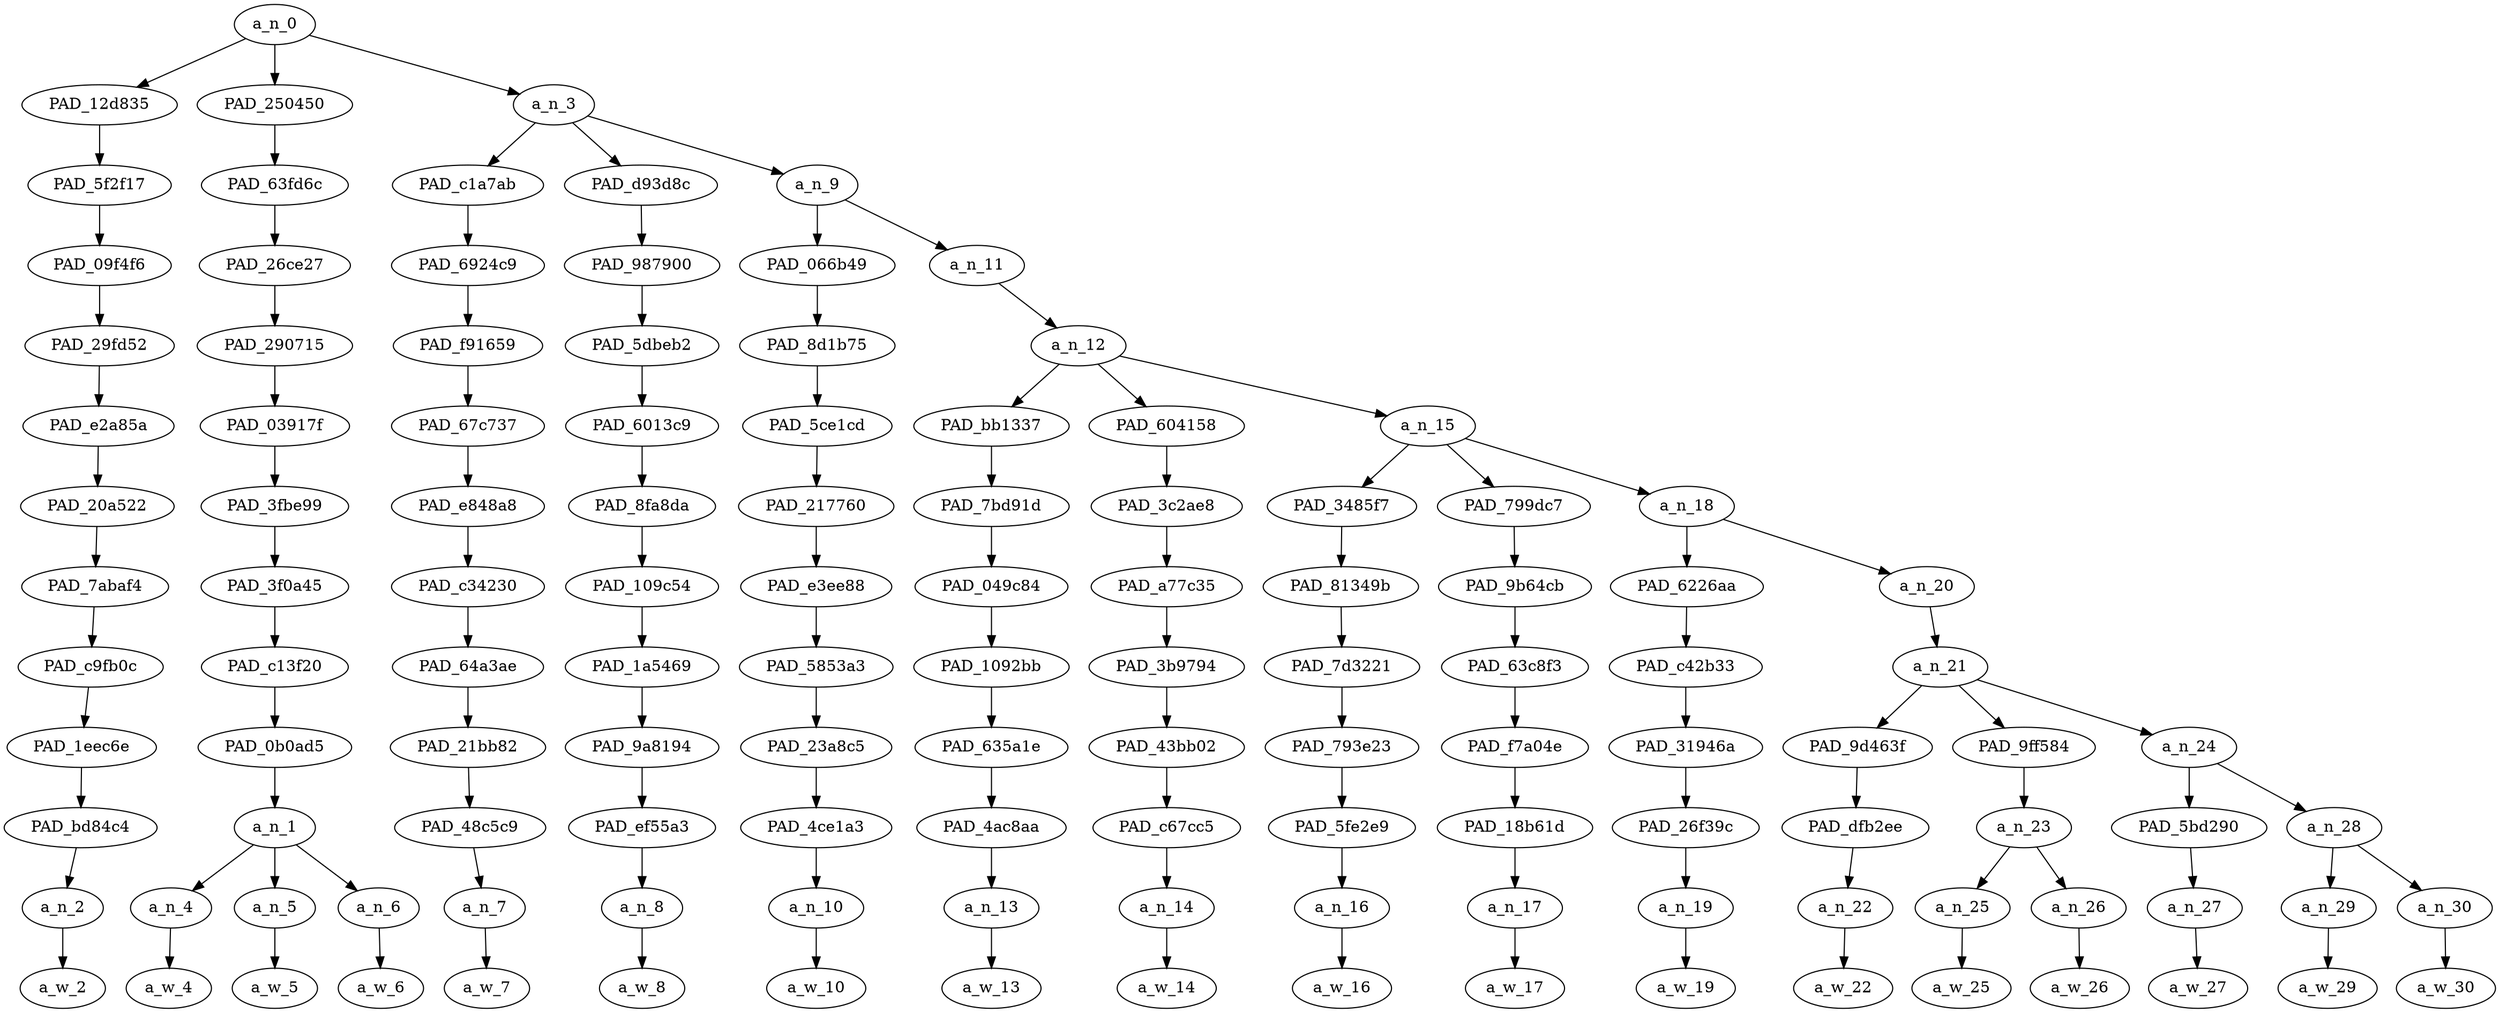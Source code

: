 strict digraph "" {
	a_n_0	[div_dir=-1,
		index=0,
		level=12,
		pos="3.138117283950617,12!",
		text_span="[0, 1, 2, 3, 4, 5, 6, 7, 8, 9, 10, 11, 12, 13, 14, 15, 16, 17]",
		value=1.00000001];
	PAD_12d835	[div_dir=1,
		index=1,
		level=11,
		pos="3.0,11!",
		text_span="[3]",
		value=0.03305530];
	a_n_0 -> PAD_12d835;
	PAD_250450	[div_dir=1,
		index=0,
		level=11,
		pos="1.0,11!",
		text_span="[0, 1, 2]",
		value=0.15910514];
	a_n_0 -> PAD_250450;
	a_n_3	[div_dir=-1,
		index=2,
		level=11,
		pos="5.414351851851852,11!",
		text_span="[4, 5, 6, 7, 8, 9, 10, 11, 12, 13, 14, 15, 16, 17]",
		value=0.80766257];
	a_n_0 -> a_n_3;
	PAD_5f2f17	[div_dir=1,
		index=1,
		level=10,
		pos="3.0,10!",
		text_span="[3]",
		value=0.03305530];
	PAD_12d835 -> PAD_5f2f17;
	PAD_09f4f6	[div_dir=1,
		index=1,
		level=9,
		pos="3.0,9!",
		text_span="[3]",
		value=0.03305530];
	PAD_5f2f17 -> PAD_09f4f6;
	PAD_29fd52	[div_dir=1,
		index=1,
		level=8,
		pos="3.0,8!",
		text_span="[3]",
		value=0.03305530];
	PAD_09f4f6 -> PAD_29fd52;
	PAD_e2a85a	[div_dir=1,
		index=1,
		level=7,
		pos="3.0,7!",
		text_span="[3]",
		value=0.03305530];
	PAD_29fd52 -> PAD_e2a85a;
	PAD_20a522	[div_dir=1,
		index=1,
		level=6,
		pos="3.0,6!",
		text_span="[3]",
		value=0.03305530];
	PAD_e2a85a -> PAD_20a522;
	PAD_7abaf4	[div_dir=1,
		index=1,
		level=5,
		pos="3.0,5!",
		text_span="[3]",
		value=0.03305530];
	PAD_20a522 -> PAD_7abaf4;
	PAD_c9fb0c	[div_dir=1,
		index=1,
		level=4,
		pos="3.0,4!",
		text_span="[3]",
		value=0.03305530];
	PAD_7abaf4 -> PAD_c9fb0c;
	PAD_1eec6e	[div_dir=1,
		index=1,
		level=3,
		pos="3.0,3!",
		text_span="[3]",
		value=0.03305530];
	PAD_c9fb0c -> PAD_1eec6e;
	PAD_bd84c4	[div_dir=1,
		index=1,
		level=2,
		pos="3.0,2!",
		text_span="[3]",
		value=0.03305530];
	PAD_1eec6e -> PAD_bd84c4;
	a_n_2	[div_dir=1,
		index=3,
		level=1,
		pos="3.0,1!",
		text_span="[3]",
		value=0.03305530];
	PAD_bd84c4 -> a_n_2;
	a_w_2	[div_dir=0,
		index=3,
		level=0,
		pos="3,0!",
		text_span="[3]",
		value=i];
	a_n_2 -> a_w_2;
	PAD_63fd6c	[div_dir=1,
		index=0,
		level=10,
		pos="1.0,10!",
		text_span="[0, 1, 2]",
		value=0.15910514];
	PAD_250450 -> PAD_63fd6c;
	PAD_26ce27	[div_dir=1,
		index=0,
		level=9,
		pos="1.0,9!",
		text_span="[0, 1, 2]",
		value=0.15910514];
	PAD_63fd6c -> PAD_26ce27;
	PAD_290715	[div_dir=1,
		index=0,
		level=8,
		pos="1.0,8!",
		text_span="[0, 1, 2]",
		value=0.15910514];
	PAD_26ce27 -> PAD_290715;
	PAD_03917f	[div_dir=1,
		index=0,
		level=7,
		pos="1.0,7!",
		text_span="[0, 1, 2]",
		value=0.15910514];
	PAD_290715 -> PAD_03917f;
	PAD_3fbe99	[div_dir=1,
		index=0,
		level=6,
		pos="1.0,6!",
		text_span="[0, 1, 2]",
		value=0.15910514];
	PAD_03917f -> PAD_3fbe99;
	PAD_3f0a45	[div_dir=1,
		index=0,
		level=5,
		pos="1.0,5!",
		text_span="[0, 1, 2]",
		value=0.15910514];
	PAD_3fbe99 -> PAD_3f0a45;
	PAD_c13f20	[div_dir=1,
		index=0,
		level=4,
		pos="1.0,4!",
		text_span="[0, 1, 2]",
		value=0.15910514];
	PAD_3f0a45 -> PAD_c13f20;
	PAD_0b0ad5	[div_dir=1,
		index=0,
		level=3,
		pos="1.0,3!",
		text_span="[0, 1, 2]",
		value=0.15910514];
	PAD_c13f20 -> PAD_0b0ad5;
	a_n_1	[div_dir=1,
		index=0,
		level=2,
		pos="1.0,2!",
		text_span="[0, 1, 2]",
		value=0.15910514];
	PAD_0b0ad5 -> a_n_1;
	a_n_4	[div_dir=1,
		index=0,
		level=1,
		pos="0.0,1!",
		text_span="[0]",
		value=0.05473677];
	a_n_1 -> a_n_4;
	a_n_5	[div_dir=1,
		index=1,
		level=1,
		pos="1.0,1!",
		text_span="[1]",
		value=0.05142531];
	a_n_1 -> a_n_5;
	a_n_6	[div_dir=-1,
		index=2,
		level=1,
		pos="2.0,1!",
		text_span="[2]",
		value=0.05285824];
	a_n_1 -> a_n_6;
	a_w_4	[div_dir=0,
		index=0,
		level=0,
		pos="0,0!",
		text_span="[0]",
		value="<user>"];
	a_n_4 -> a_w_4;
	a_w_5	[div_dir=0,
		index=1,
		level=0,
		pos="1,0!",
		text_span="[1]",
		value="<user>1"];
	a_n_5 -> a_w_5;
	a_w_6	[div_dir=0,
		index=2,
		level=0,
		pos="2,0!",
		text_span="[2]",
		value=oh];
	a_n_6 -> a_w_6;
	PAD_c1a7ab	[div_dir=-1,
		index=2,
		level=10,
		pos="4.0,10!",
		text_span="[4]",
		value=0.02167285];
	a_n_3 -> PAD_c1a7ab;
	PAD_d93d8c	[div_dir=-1,
		index=3,
		level=10,
		pos="5.0,10!",
		text_span="[5]",
		value=0.02314834];
	a_n_3 -> PAD_d93d8c;
	a_n_9	[div_dir=-1,
		index=4,
		level=10,
		pos="7.243055555555556,10!",
		text_span="[6, 7, 8, 9, 10, 11, 12, 13, 14, 15, 16, 17]",
		value=0.76261964];
	a_n_3 -> a_n_9;
	PAD_6924c9	[div_dir=-1,
		index=2,
		level=9,
		pos="4.0,9!",
		text_span="[4]",
		value=0.02167285];
	PAD_c1a7ab -> PAD_6924c9;
	PAD_f91659	[div_dir=-1,
		index=2,
		level=8,
		pos="4.0,8!",
		text_span="[4]",
		value=0.02167285];
	PAD_6924c9 -> PAD_f91659;
	PAD_67c737	[div_dir=-1,
		index=2,
		level=7,
		pos="4.0,7!",
		text_span="[4]",
		value=0.02167285];
	PAD_f91659 -> PAD_67c737;
	PAD_e848a8	[div_dir=-1,
		index=2,
		level=6,
		pos="4.0,6!",
		text_span="[4]",
		value=0.02167285];
	PAD_67c737 -> PAD_e848a8;
	PAD_c34230	[div_dir=-1,
		index=2,
		level=5,
		pos="4.0,5!",
		text_span="[4]",
		value=0.02167285];
	PAD_e848a8 -> PAD_c34230;
	PAD_64a3ae	[div_dir=-1,
		index=2,
		level=4,
		pos="4.0,4!",
		text_span="[4]",
		value=0.02167285];
	PAD_c34230 -> PAD_64a3ae;
	PAD_21bb82	[div_dir=-1,
		index=2,
		level=3,
		pos="4.0,3!",
		text_span="[4]",
		value=0.02167285];
	PAD_64a3ae -> PAD_21bb82;
	PAD_48c5c9	[div_dir=-1,
		index=2,
		level=2,
		pos="4.0,2!",
		text_span="[4]",
		value=0.02167285];
	PAD_21bb82 -> PAD_48c5c9;
	a_n_7	[div_dir=-1,
		index=4,
		level=1,
		pos="4.0,1!",
		text_span="[4]",
		value=0.02167285];
	PAD_48c5c9 -> a_n_7;
	a_w_7	[div_dir=0,
		index=4,
		level=0,
		pos="4,0!",
		text_span="[4]",
		value=do];
	a_n_7 -> a_w_7;
	PAD_987900	[div_dir=-1,
		index=3,
		level=9,
		pos="5.0,9!",
		text_span="[5]",
		value=0.02314834];
	PAD_d93d8c -> PAD_987900;
	PAD_5dbeb2	[div_dir=-1,
		index=3,
		level=8,
		pos="5.0,8!",
		text_span="[5]",
		value=0.02314834];
	PAD_987900 -> PAD_5dbeb2;
	PAD_6013c9	[div_dir=-1,
		index=3,
		level=7,
		pos="5.0,7!",
		text_span="[5]",
		value=0.02314834];
	PAD_5dbeb2 -> PAD_6013c9;
	PAD_8fa8da	[div_dir=-1,
		index=3,
		level=6,
		pos="5.0,6!",
		text_span="[5]",
		value=0.02314834];
	PAD_6013c9 -> PAD_8fa8da;
	PAD_109c54	[div_dir=-1,
		index=3,
		level=5,
		pos="5.0,5!",
		text_span="[5]",
		value=0.02314834];
	PAD_8fa8da -> PAD_109c54;
	PAD_1a5469	[div_dir=-1,
		index=3,
		level=4,
		pos="5.0,4!",
		text_span="[5]",
		value=0.02314834];
	PAD_109c54 -> PAD_1a5469;
	PAD_9a8194	[div_dir=-1,
		index=3,
		level=3,
		pos="5.0,3!",
		text_span="[5]",
		value=0.02314834];
	PAD_1a5469 -> PAD_9a8194;
	PAD_ef55a3	[div_dir=-1,
		index=3,
		level=2,
		pos="5.0,2!",
		text_span="[5]",
		value=0.02314834];
	PAD_9a8194 -> PAD_ef55a3;
	a_n_8	[div_dir=-1,
		index=5,
		level=1,
		pos="5.0,1!",
		text_span="[5]",
		value=0.02314834];
	PAD_ef55a3 -> a_n_8;
	a_w_8	[div_dir=0,
		index=5,
		level=0,
		pos="5,0!",
		text_span="[5]",
		value=not];
	a_n_8 -> a_w_8;
	PAD_066b49	[div_dir=1,
		index=4,
		level=9,
		pos="6.0,9!",
		text_span="[6]",
		value=0.02424449];
	a_n_9 -> PAD_066b49;
	a_n_11	[div_dir=-1,
		index=5,
		level=9,
		pos="8.486111111111112,9!",
		text_span="[7, 8, 9, 10, 11, 12, 13, 14, 15, 16, 17]",
		value=0.73814771];
	a_n_9 -> a_n_11;
	PAD_8d1b75	[div_dir=1,
		index=4,
		level=8,
		pos="6.0,8!",
		text_span="[6]",
		value=0.02424449];
	PAD_066b49 -> PAD_8d1b75;
	PAD_5ce1cd	[div_dir=1,
		index=4,
		level=7,
		pos="6.0,7!",
		text_span="[6]",
		value=0.02424449];
	PAD_8d1b75 -> PAD_5ce1cd;
	PAD_217760	[div_dir=1,
		index=4,
		level=6,
		pos="6.0,6!",
		text_span="[6]",
		value=0.02424449];
	PAD_5ce1cd -> PAD_217760;
	PAD_e3ee88	[div_dir=1,
		index=4,
		level=5,
		pos="6.0,5!",
		text_span="[6]",
		value=0.02424449];
	PAD_217760 -> PAD_e3ee88;
	PAD_5853a3	[div_dir=1,
		index=4,
		level=4,
		pos="6.0,4!",
		text_span="[6]",
		value=0.02424449];
	PAD_e3ee88 -> PAD_5853a3;
	PAD_23a8c5	[div_dir=1,
		index=4,
		level=3,
		pos="6.0,3!",
		text_span="[6]",
		value=0.02424449];
	PAD_5853a3 -> PAD_23a8c5;
	PAD_4ce1a3	[div_dir=1,
		index=4,
		level=2,
		pos="6.0,2!",
		text_span="[6]",
		value=0.02424449];
	PAD_23a8c5 -> PAD_4ce1a3;
	a_n_10	[div_dir=1,
		index=6,
		level=1,
		pos="6.0,1!",
		text_span="[6]",
		value=0.02424449];
	PAD_4ce1a3 -> a_n_10;
	a_w_10	[div_dir=0,
		index=6,
		level=0,
		pos="6,0!",
		text_span="[6]",
		value=want];
	a_n_10 -> a_w_10;
	a_n_12	[div_dir=-1,
		index=5,
		level=8,
		pos="8.486111111111112,8!",
		text_span="[7, 8, 9, 10, 11, 12, 13, 14, 15, 16, 17]",
		value=0.73790938];
	a_n_11 -> a_n_12;
	PAD_bb1337	[div_dir=1,
		index=5,
		level=7,
		pos="7.0,7!",
		text_span="[7]",
		value=0.01874707];
	a_n_12 -> PAD_bb1337;
	PAD_604158	[div_dir=1,
		index=6,
		level=7,
		pos="8.0,7!",
		text_span="[8]",
		value=0.02371245];
	a_n_12 -> PAD_604158;
	a_n_15	[div_dir=-1,
		index=7,
		level=7,
		pos="10.458333333333334,7!",
		text_span="[9, 10, 11, 12, 13, 14, 15, 16, 17]",
		value=0.69521152];
	a_n_12 -> a_n_15;
	PAD_7bd91d	[div_dir=1,
		index=5,
		level=6,
		pos="7.0,6!",
		text_span="[7]",
		value=0.01874707];
	PAD_bb1337 -> PAD_7bd91d;
	PAD_049c84	[div_dir=1,
		index=5,
		level=5,
		pos="7.0,5!",
		text_span="[7]",
		value=0.01874707];
	PAD_7bd91d -> PAD_049c84;
	PAD_1092bb	[div_dir=1,
		index=5,
		level=4,
		pos="7.0,4!",
		text_span="[7]",
		value=0.01874707];
	PAD_049c84 -> PAD_1092bb;
	PAD_635a1e	[div_dir=1,
		index=5,
		level=3,
		pos="7.0,3!",
		text_span="[7]",
		value=0.01874707];
	PAD_1092bb -> PAD_635a1e;
	PAD_4ac8aa	[div_dir=1,
		index=5,
		level=2,
		pos="7.0,2!",
		text_span="[7]",
		value=0.01874707];
	PAD_635a1e -> PAD_4ac8aa;
	a_n_13	[div_dir=1,
		index=7,
		level=1,
		pos="7.0,1!",
		text_span="[7]",
		value=0.01874707];
	PAD_4ac8aa -> a_n_13;
	a_w_13	[div_dir=0,
		index=7,
		level=0,
		pos="7,0!",
		text_span="[7]",
		value=to];
	a_n_13 -> a_w_13;
	PAD_3c2ae8	[div_dir=1,
		index=6,
		level=6,
		pos="8.0,6!",
		text_span="[8]",
		value=0.02371245];
	PAD_604158 -> PAD_3c2ae8;
	PAD_a77c35	[div_dir=1,
		index=6,
		level=5,
		pos="8.0,5!",
		text_span="[8]",
		value=0.02371245];
	PAD_3c2ae8 -> PAD_a77c35;
	PAD_3b9794	[div_dir=1,
		index=6,
		level=4,
		pos="8.0,4!",
		text_span="[8]",
		value=0.02371245];
	PAD_a77c35 -> PAD_3b9794;
	PAD_43bb02	[div_dir=1,
		index=6,
		level=3,
		pos="8.0,3!",
		text_span="[8]",
		value=0.02371245];
	PAD_3b9794 -> PAD_43bb02;
	PAD_c67cc5	[div_dir=1,
		index=6,
		level=2,
		pos="8.0,2!",
		text_span="[8]",
		value=0.02371245];
	PAD_43bb02 -> PAD_c67cc5;
	a_n_14	[div_dir=1,
		index=8,
		level=1,
		pos="8.0,1!",
		text_span="[8]",
		value=0.02371245];
	PAD_c67cc5 -> a_n_14;
	a_w_14	[div_dir=0,
		index=8,
		level=0,
		pos="8,0!",
		text_span="[8]",
		value=even];
	a_n_14 -> a_w_14;
	PAD_3485f7	[div_dir=-1,
		index=7,
		level=6,
		pos="9.0,6!",
		text_span="[9]",
		value=0.02524021];
	a_n_15 -> PAD_3485f7;
	PAD_799dc7	[div_dir=1,
		index=8,
		level=6,
		pos="10.0,6!",
		text_span="[10]",
		value=0.02484105];
	a_n_15 -> PAD_799dc7;
	a_n_18	[div_dir=-1,
		index=9,
		level=6,
		pos="12.375,6!",
		text_span="[11, 12, 13, 14, 15, 16, 17]",
		value=0.64485393];
	a_n_15 -> a_n_18;
	PAD_81349b	[div_dir=-1,
		index=7,
		level=5,
		pos="9.0,5!",
		text_span="[9]",
		value=0.02524021];
	PAD_3485f7 -> PAD_81349b;
	PAD_7d3221	[div_dir=-1,
		index=7,
		level=4,
		pos="9.0,4!",
		text_span="[9]",
		value=0.02524021];
	PAD_81349b -> PAD_7d3221;
	PAD_793e23	[div_dir=-1,
		index=7,
		level=3,
		pos="9.0,3!",
		text_span="[9]",
		value=0.02524021];
	PAD_7d3221 -> PAD_793e23;
	PAD_5fe2e9	[div_dir=-1,
		index=7,
		level=2,
		pos="9.0,2!",
		text_span="[9]",
		value=0.02524021];
	PAD_793e23 -> PAD_5fe2e9;
	a_n_16	[div_dir=-1,
		index=9,
		level=1,
		pos="9.0,1!",
		text_span="[9]",
		value=0.02524021];
	PAD_5fe2e9 -> a_n_16;
	a_w_16	[div_dir=0,
		index=9,
		level=0,
		pos="9,0!",
		text_span="[9]",
		value=think];
	a_n_16 -> a_w_16;
	PAD_9b64cb	[div_dir=1,
		index=8,
		level=5,
		pos="10.0,5!",
		text_span="[10]",
		value=0.02484105];
	PAD_799dc7 -> PAD_9b64cb;
	PAD_63c8f3	[div_dir=1,
		index=8,
		level=4,
		pos="10.0,4!",
		text_span="[10]",
		value=0.02484105];
	PAD_9b64cb -> PAD_63c8f3;
	PAD_f7a04e	[div_dir=1,
		index=8,
		level=3,
		pos="10.0,3!",
		text_span="[10]",
		value=0.02484105];
	PAD_63c8f3 -> PAD_f7a04e;
	PAD_18b61d	[div_dir=1,
		index=8,
		level=2,
		pos="10.0,2!",
		text_span="[10]",
		value=0.02484105];
	PAD_f7a04e -> PAD_18b61d;
	a_n_17	[div_dir=1,
		index=10,
		level=1,
		pos="10.0,1!",
		text_span="[10]",
		value=0.02484105];
	PAD_18b61d -> a_n_17;
	a_w_17	[div_dir=0,
		index=10,
		level=0,
		pos="10,0!",
		text_span="[10]",
		value=about];
	a_n_17 -> a_w_17;
	PAD_6226aa	[div_dir=1,
		index=9,
		level=5,
		pos="11.0,5!",
		text_span="[11]",
		value=0.02551574];
	a_n_18 -> PAD_6226aa;
	a_n_20	[div_dir=-1,
		index=10,
		level=5,
		pos="13.75,5!",
		text_span="[12, 13, 14, 15, 16, 17]",
		value=0.61899924];
	a_n_18 -> a_n_20;
	PAD_c42b33	[div_dir=1,
		index=9,
		level=4,
		pos="11.0,4!",
		text_span="[11]",
		value=0.02551574];
	PAD_6226aa -> PAD_c42b33;
	PAD_31946a	[div_dir=1,
		index=9,
		level=3,
		pos="11.0,3!",
		text_span="[11]",
		value=0.02551574];
	PAD_c42b33 -> PAD_31946a;
	PAD_26f39c	[div_dir=1,
		index=9,
		level=2,
		pos="11.0,2!",
		text_span="[11]",
		value=0.02551574];
	PAD_31946a -> PAD_26f39c;
	a_n_19	[div_dir=1,
		index=11,
		level=1,
		pos="11.0,1!",
		text_span="[11]",
		value=0.02551574];
	PAD_26f39c -> a_n_19;
	a_w_19	[div_dir=0,
		index=11,
		level=0,
		pos="11,0!",
		text_span="[11]",
		value=that];
	a_n_19 -> a_w_19;
	a_n_21	[div_dir=-1,
		index=10,
		level=4,
		pos="13.75,4!",
		text_span="[12, 13, 14, 15, 16, 17]",
		value=0.61861847];
	a_n_20 -> a_n_21;
	PAD_9d463f	[div_dir=1,
		index=10,
		level=3,
		pos="12.0,3!",
		text_span="[12]",
		value=0.03731049];
	a_n_21 -> PAD_9d463f;
	PAD_9ff584	[div_dir=1,
		index=11,
		level=3,
		pos="13.5,3!",
		text_span="[13, 14]",
		value=0.09842825];
	a_n_21 -> PAD_9ff584;
	a_n_24	[div_dir=-1,
		index=12,
		level=3,
		pos="15.75,3!",
		text_span="[15, 16, 17]",
		value=0.48249897];
	a_n_21 -> a_n_24;
	PAD_dfb2ee	[div_dir=1,
		index=10,
		level=2,
		pos="12.0,2!",
		text_span="[12]",
		value=0.03731049];
	PAD_9d463f -> PAD_dfb2ee;
	a_n_22	[div_dir=1,
		index=12,
		level=1,
		pos="12.0,1!",
		text_span="[12]",
		value=0.03731049];
	PAD_dfb2ee -> a_n_22;
	a_w_22	[div_dir=0,
		index=12,
		level=0,
		pos="12,0!",
		text_span="[12]",
		value=gives];
	a_n_22 -> a_w_22;
	a_n_23	[div_dir=1,
		index=11,
		level=2,
		pos="13.5,2!",
		text_span="[13, 14]",
		value=0.09842825];
	PAD_9ff584 -> a_n_23;
	a_n_25	[div_dir=1,
		index=13,
		level=1,
		pos="13.0,1!",
		text_span="[13]",
		value=0.03429581];
	a_n_23 -> a_n_25;
	a_n_26	[div_dir=1,
		index=14,
		level=1,
		pos="14.0,1!",
		text_span="[14]",
		value=0.06387267];
	a_n_23 -> a_n_26;
	a_w_25	[div_dir=0,
		index=13,
		level=0,
		pos="13,0!",
		text_span="[13]",
		value=new];
	a_n_25 -> a_w_25;
	a_w_26	[div_dir=0,
		index=14,
		level=0,
		pos="14,0!",
		text_span="[14]",
		value=meaning];
	a_n_26 -> a_w_26;
	PAD_5bd290	[div_dir=1,
		index=12,
		level=2,
		pos="15.0,2!",
		text_span="[15]",
		value=0.05161673];
	a_n_24 -> PAD_5bd290;
	a_n_28	[div_dir=-1,
		index=13,
		level=2,
		pos="16.5,2!",
		text_span="[16, 17]",
		value=0.43002999];
	a_n_24 -> a_n_28;
	a_n_27	[div_dir=1,
		index=15,
		level=1,
		pos="15.0,1!",
		text_span="[15]",
		value=0.05161673];
	PAD_5bd290 -> a_n_27;
	a_w_27	[div_dir=0,
		index=15,
		level=0,
		pos="15,0!",
		text_span="[15]",
		value=to1];
	a_n_27 -> a_w_27;
	a_n_29	[div_dir=1,
		index=16,
		level=1,
		pos="16.0,1!",
		text_span="[16]",
		value=0.21921361];
	a_n_28 -> a_n_29;
	a_n_30	[div_dir=-1,
		index=17,
		level=1,
		pos="17.0,1!",
		text_span="[17]",
		value=0.20975734];
	a_n_28 -> a_n_30;
	a_w_29	[div_dir=0,
		index=16,
		level=0,
		pos="16,0!",
		text_span="[16]",
		value=camel];
	a_n_29 -> a_w_29;
	a_w_30	[div_dir=0,
		index=17,
		level=0,
		pos="17,0!",
		text_span="[17]",
		value=jockey];
	a_n_30 -> a_w_30;
}
